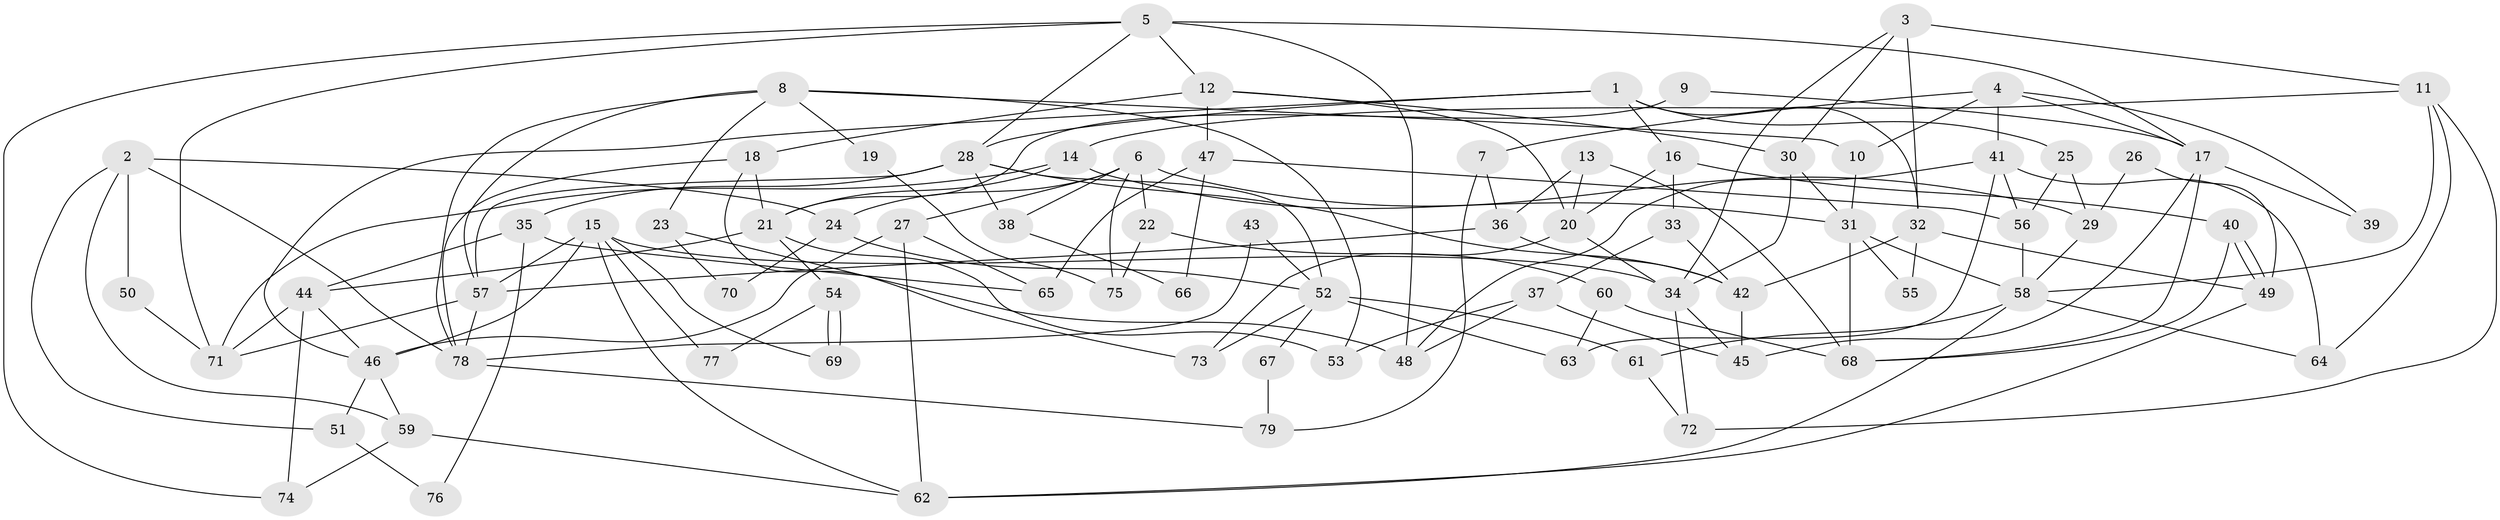 // coarse degree distribution, {6: 0.10714285714285714, 8: 0.07142857142857142, 9: 0.017857142857142856, 5: 0.07142857142857142, 3: 0.32142857142857145, 2: 0.19642857142857142, 4: 0.16071428571428573, 7: 0.03571428571428571, 11: 0.017857142857142856}
// Generated by graph-tools (version 1.1) at 2025/50/03/04/25 22:50:50]
// undirected, 79 vertices, 158 edges
graph export_dot {
  node [color=gray90,style=filled];
  1;
  2;
  3;
  4;
  5;
  6;
  7;
  8;
  9;
  10;
  11;
  12;
  13;
  14;
  15;
  16;
  17;
  18;
  19;
  20;
  21;
  22;
  23;
  24;
  25;
  26;
  27;
  28;
  29;
  30;
  31;
  32;
  33;
  34;
  35;
  36;
  37;
  38;
  39;
  40;
  41;
  42;
  43;
  44;
  45;
  46;
  47;
  48;
  49;
  50;
  51;
  52;
  53;
  54;
  55;
  56;
  57;
  58;
  59;
  60;
  61;
  62;
  63;
  64;
  65;
  66;
  67;
  68;
  69;
  70;
  71;
  72;
  73;
  74;
  75;
  76;
  77;
  78;
  79;
  1 -- 16;
  1 -- 28;
  1 -- 25;
  1 -- 32;
  1 -- 46;
  2 -- 78;
  2 -- 59;
  2 -- 24;
  2 -- 50;
  2 -- 51;
  3 -- 32;
  3 -- 34;
  3 -- 11;
  3 -- 30;
  4 -- 17;
  4 -- 41;
  4 -- 7;
  4 -- 10;
  4 -- 39;
  5 -- 71;
  5 -- 17;
  5 -- 12;
  5 -- 28;
  5 -- 48;
  5 -- 74;
  6 -- 27;
  6 -- 24;
  6 -- 22;
  6 -- 29;
  6 -- 38;
  6 -- 75;
  7 -- 36;
  7 -- 79;
  8 -- 53;
  8 -- 10;
  8 -- 19;
  8 -- 23;
  8 -- 57;
  8 -- 78;
  9 -- 17;
  9 -- 21;
  10 -- 31;
  11 -- 64;
  11 -- 14;
  11 -- 58;
  11 -- 72;
  12 -- 30;
  12 -- 18;
  12 -- 20;
  12 -- 47;
  13 -- 36;
  13 -- 20;
  13 -- 68;
  14 -- 71;
  14 -- 21;
  14 -- 31;
  15 -- 34;
  15 -- 46;
  15 -- 57;
  15 -- 62;
  15 -- 69;
  15 -- 77;
  16 -- 20;
  16 -- 40;
  16 -- 33;
  17 -- 45;
  17 -- 68;
  17 -- 39;
  18 -- 78;
  18 -- 21;
  18 -- 73;
  19 -- 75;
  20 -- 34;
  20 -- 73;
  21 -- 44;
  21 -- 53;
  21 -- 54;
  22 -- 60;
  22 -- 75;
  23 -- 48;
  23 -- 70;
  24 -- 52;
  24 -- 70;
  25 -- 29;
  25 -- 56;
  26 -- 29;
  26 -- 49;
  27 -- 46;
  27 -- 65;
  27 -- 62;
  28 -- 57;
  28 -- 35;
  28 -- 38;
  28 -- 42;
  28 -- 52;
  29 -- 58;
  30 -- 31;
  30 -- 34;
  31 -- 58;
  31 -- 55;
  31 -- 68;
  32 -- 49;
  32 -- 42;
  32 -- 55;
  33 -- 42;
  33 -- 37;
  34 -- 72;
  34 -- 45;
  35 -- 44;
  35 -- 65;
  35 -- 76;
  36 -- 42;
  36 -- 57;
  37 -- 45;
  37 -- 48;
  37 -- 53;
  38 -- 66;
  40 -- 68;
  40 -- 49;
  40 -- 49;
  41 -- 56;
  41 -- 48;
  41 -- 63;
  41 -- 64;
  42 -- 45;
  43 -- 78;
  43 -- 52;
  44 -- 74;
  44 -- 46;
  44 -- 71;
  46 -- 51;
  46 -- 59;
  47 -- 56;
  47 -- 65;
  47 -- 66;
  49 -- 62;
  50 -- 71;
  51 -- 76;
  52 -- 73;
  52 -- 61;
  52 -- 63;
  52 -- 67;
  54 -- 69;
  54 -- 69;
  54 -- 77;
  56 -- 58;
  57 -- 71;
  57 -- 78;
  58 -- 62;
  58 -- 61;
  58 -- 64;
  59 -- 62;
  59 -- 74;
  60 -- 63;
  60 -- 68;
  61 -- 72;
  67 -- 79;
  78 -- 79;
}
